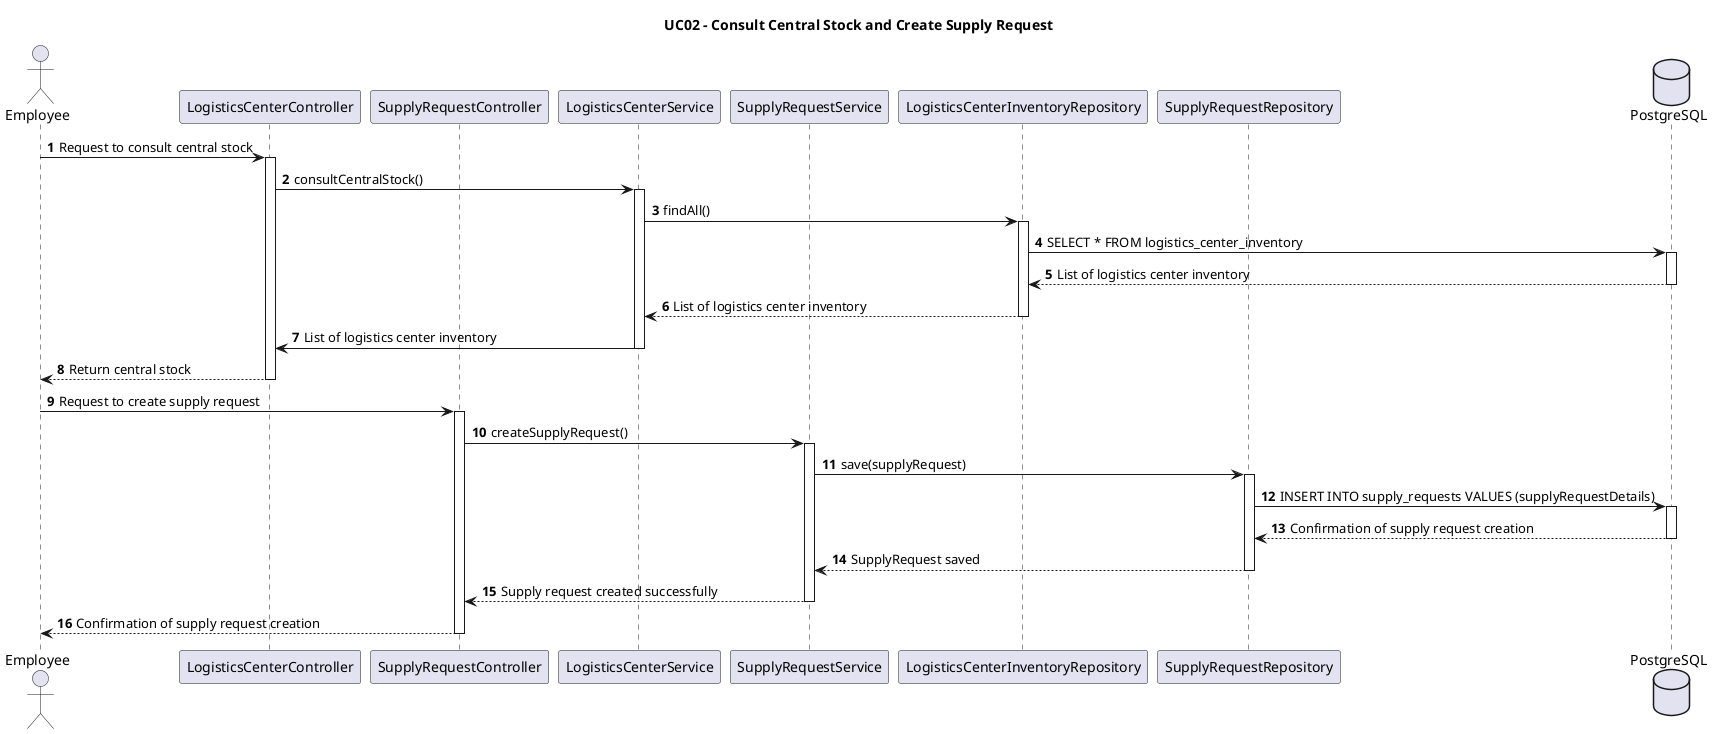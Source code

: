 @startuml
title UC02 - Consult Central Stock and Create Supply Request
autonumber

actor Employee as e
participant "LogisticsCenterController" as lcc
participant "SupplyRequestController" as src
participant "LogisticsCenterService" as lcs
participant "SupplyRequestService" as srs
participant "LogisticsCenterInventoryRepository" as lcr
participant "SupplyRequestRepository" as sr
database "PostgreSQL" as db

e -> lcc: Request to consult central stock
activate lcc
lcc -> lcs: consultCentralStock()
activate lcs
lcs -> lcr: findAll()
activate lcr
lcr -> db: SELECT * FROM logistics_center_inventory
activate db
db --> lcr: List of logistics center inventory
deactivate db
lcr --> lcs: List of logistics center inventory
deactivate lcr
lcs -> lcc: List of logistics center inventory
deactivate lcs
lcc --> e: Return central stock
deactivate lcc
e -> src: Request to create supply request
activate src
src -> srs: createSupplyRequest()
activate srs
srs-> sr: save(supplyRequest)
activate sr
sr -> db: INSERT INTO supply_requests VALUES (supplyRequestDetails)
activate db
db --> sr: Confirmation of supply request creation
deactivate db
sr --> srs: SupplyRequest saved
deactivate sr
srs --> src: Supply request created successfully
deactivate srs
src --> e: Confirmation of supply request creation
deactivate src

@enduml